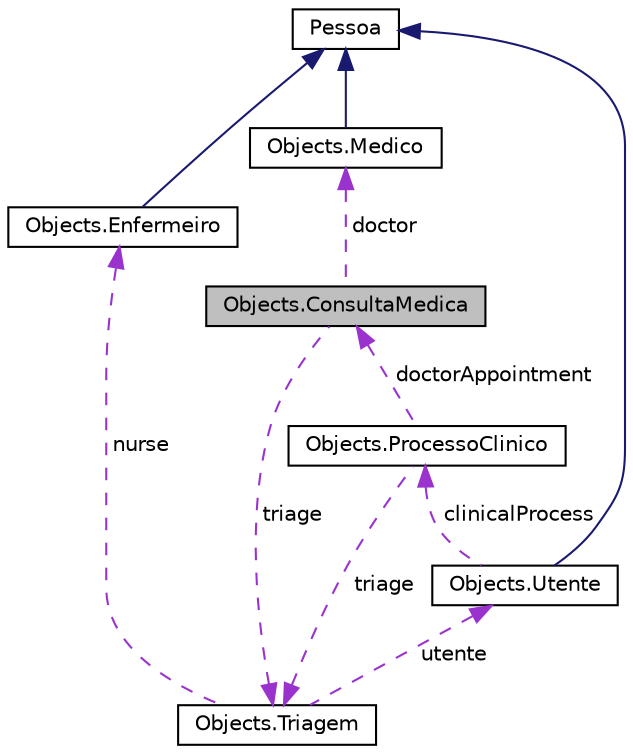 digraph "Objects.ConsultaMedica"
{
 // LATEX_PDF_SIZE
  edge [fontname="Helvetica",fontsize="10",labelfontname="Helvetica",labelfontsize="10"];
  node [fontname="Helvetica",fontsize="10",shape=record];
  Node1 [label="Objects.ConsultaMedica",height=0.2,width=0.4,color="black", fillcolor="grey75", style="filled", fontcolor="black",tooltip="Gets all information from triagem, doctor code that saw the patient, diagnosis, medication,..."];
  Node2 -> Node1 [dir="back",color="darkorchid3",fontsize="10",style="dashed",label=" doctor" ,fontname="Helvetica"];
  Node2 [label="Objects.Medico",height=0.2,width=0.4,color="black", fillcolor="white", style="filled",URL="$class_objects_1_1_medico.html",tooltip="Doctor class"];
  Node3 -> Node2 [dir="back",color="midnightblue",fontsize="10",style="solid",fontname="Helvetica"];
  Node3 [label="Pessoa",height=0.2,width=0.4,color="black", fillcolor="white", style="filled",URL="$class_objects_1_1_pessoa.html",tooltip=" "];
  Node4 -> Node1 [dir="back",color="darkorchid3",fontsize="10",style="dashed",label=" triage" ,fontname="Helvetica"];
  Node4 [label="Objects.Triagem",height=0.2,width=0.4,color="black", fillcolor="white", style="filled",URL="$class_objects_1_1_triagem.html",tooltip="Class of triagem"];
  Node5 -> Node4 [dir="back",color="darkorchid3",fontsize="10",style="dashed",label=" nurse" ,fontname="Helvetica"];
  Node5 [label="Objects.Enfermeiro",height=0.2,width=0.4,color="black", fillcolor="white", style="filled",URL="$class_objects_1_1_enfermeiro.html",tooltip="Nurse class"];
  Node3 -> Node5 [dir="back",color="midnightblue",fontsize="10",style="solid",fontname="Helvetica"];
  Node6 -> Node4 [dir="back",color="darkorchid3",fontsize="10",style="dashed",label=" utente" ,fontname="Helvetica"];
  Node6 [label="Objects.Utente",height=0.2,width=0.4,color="black", fillcolor="white", style="filled",URL="$class_objects_1_1_utente.html",tooltip=" "];
  Node3 -> Node6 [dir="back",color="midnightblue",fontsize="10",style="solid",fontname="Helvetica"];
  Node7 -> Node6 [dir="back",color="darkorchid3",fontsize="10",style="dashed",label=" clinicalProcess" ,fontname="Helvetica"];
  Node7 [label="Objects.ProcessoClinico",height=0.2,width=0.4,color="black", fillcolor="white", style="filled",URL="$class_objects_1_1_processo_clinico.html",tooltip="Class that manages the clinical process of an Utente"];
  Node1 -> Node7 [dir="back",color="darkorchid3",fontsize="10",style="dashed",label=" doctorAppointment" ,fontname="Helvetica"];
  Node4 -> Node7 [dir="back",color="darkorchid3",fontsize="10",style="dashed",label=" triage" ,fontname="Helvetica"];
}
